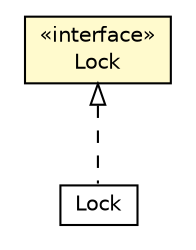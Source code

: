 #!/usr/local/bin/dot
#
# Class diagram 
# Generated by UMLGraph version R5_6-24-gf6e263 (http://www.umlgraph.org/)
#

digraph G {
	edge [fontname="Helvetica",fontsize=10,labelfontname="Helvetica",labelfontsize=10];
	node [fontname="Helvetica",fontsize=10,shape=plaintext];
	nodesep=0.25;
	ranksep=0.5;
	// io.reinert.requestor.core.AsyncRunner.Lock
	c12597 [label=<<table title="io.reinert.requestor.core.AsyncRunner.Lock" border="0" cellborder="1" cellspacing="0" cellpadding="2" port="p" bgcolor="lemonChiffon" href="./AsyncRunner.Lock.html">
		<tr><td><table border="0" cellspacing="0" cellpadding="1">
<tr><td align="center" balign="center"> &#171;interface&#187; </td></tr>
<tr><td align="center" balign="center"> Lock </td></tr>
		</table></td></tr>
		</table>>, URL="./AsyncRunner.Lock.html", fontname="Helvetica", fontcolor="black", fontsize=10.0];
	// io.reinert.requestor.java.ScheduledExecutorAsyncRunner.Lock
	c12674 [label=<<table title="io.reinert.requestor.java.ScheduledExecutorAsyncRunner.Lock" border="0" cellborder="1" cellspacing="0" cellpadding="2" port="p" href="../java/ScheduledExecutorAsyncRunner.Lock.html">
		<tr><td><table border="0" cellspacing="0" cellpadding="1">
<tr><td align="center" balign="center"> Lock </td></tr>
		</table></td></tr>
		</table>>, URL="../java/ScheduledExecutorAsyncRunner.Lock.html", fontname="Helvetica", fontcolor="black", fontsize=10.0];
	//io.reinert.requestor.java.ScheduledExecutorAsyncRunner.Lock implements io.reinert.requestor.core.AsyncRunner.Lock
	c12597:p -> c12674:p [dir=back,arrowtail=empty,style=dashed];
}

